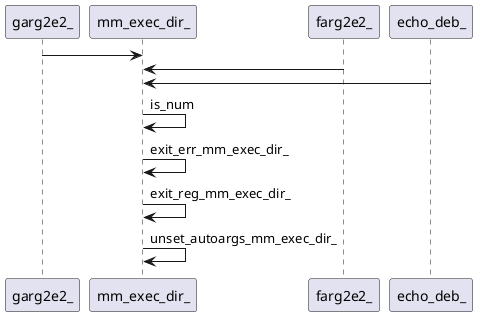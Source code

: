 @startuml rete
garg2e2_ -> mm_exec_dir_ 
farg2e2_ -> mm_exec_dir_
echo_deb_ -> mm_exec_dir_
mm_exec_dir_ -> mm_exec_dir_:is_num
mm_exec_dir_ -> mm_exec_dir_:exit_err_mm_exec_dir_
mm_exec_dir_ -> mm_exec_dir_:exit_reg_mm_exec_dir_
mm_exec_dir_ -> mm_exec_dir_:unset_autoargs_mm_exec_dir_
' {wrap_fn}
' fnn o-> mm_exec_dir_
' {body_fn}
@enduml